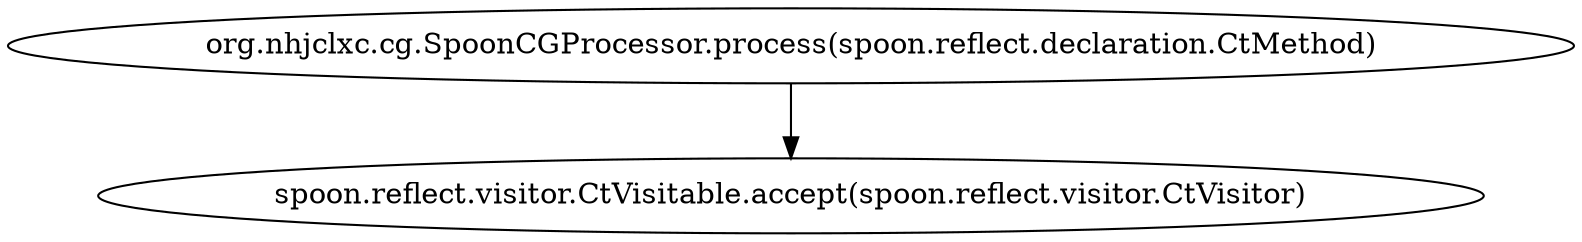 digraph "org.nhjclxc.cg.SpoonCGProcessor.process(spoon.reflect.declaration.CtMethod)" {
"org.nhjclxc.cg.SpoonCGProcessor.process(spoon.reflect.declaration.CtMethod)" -> "spoon.reflect.visitor.CtVisitable.accept(spoon.reflect.visitor.CtVisitor)";

}